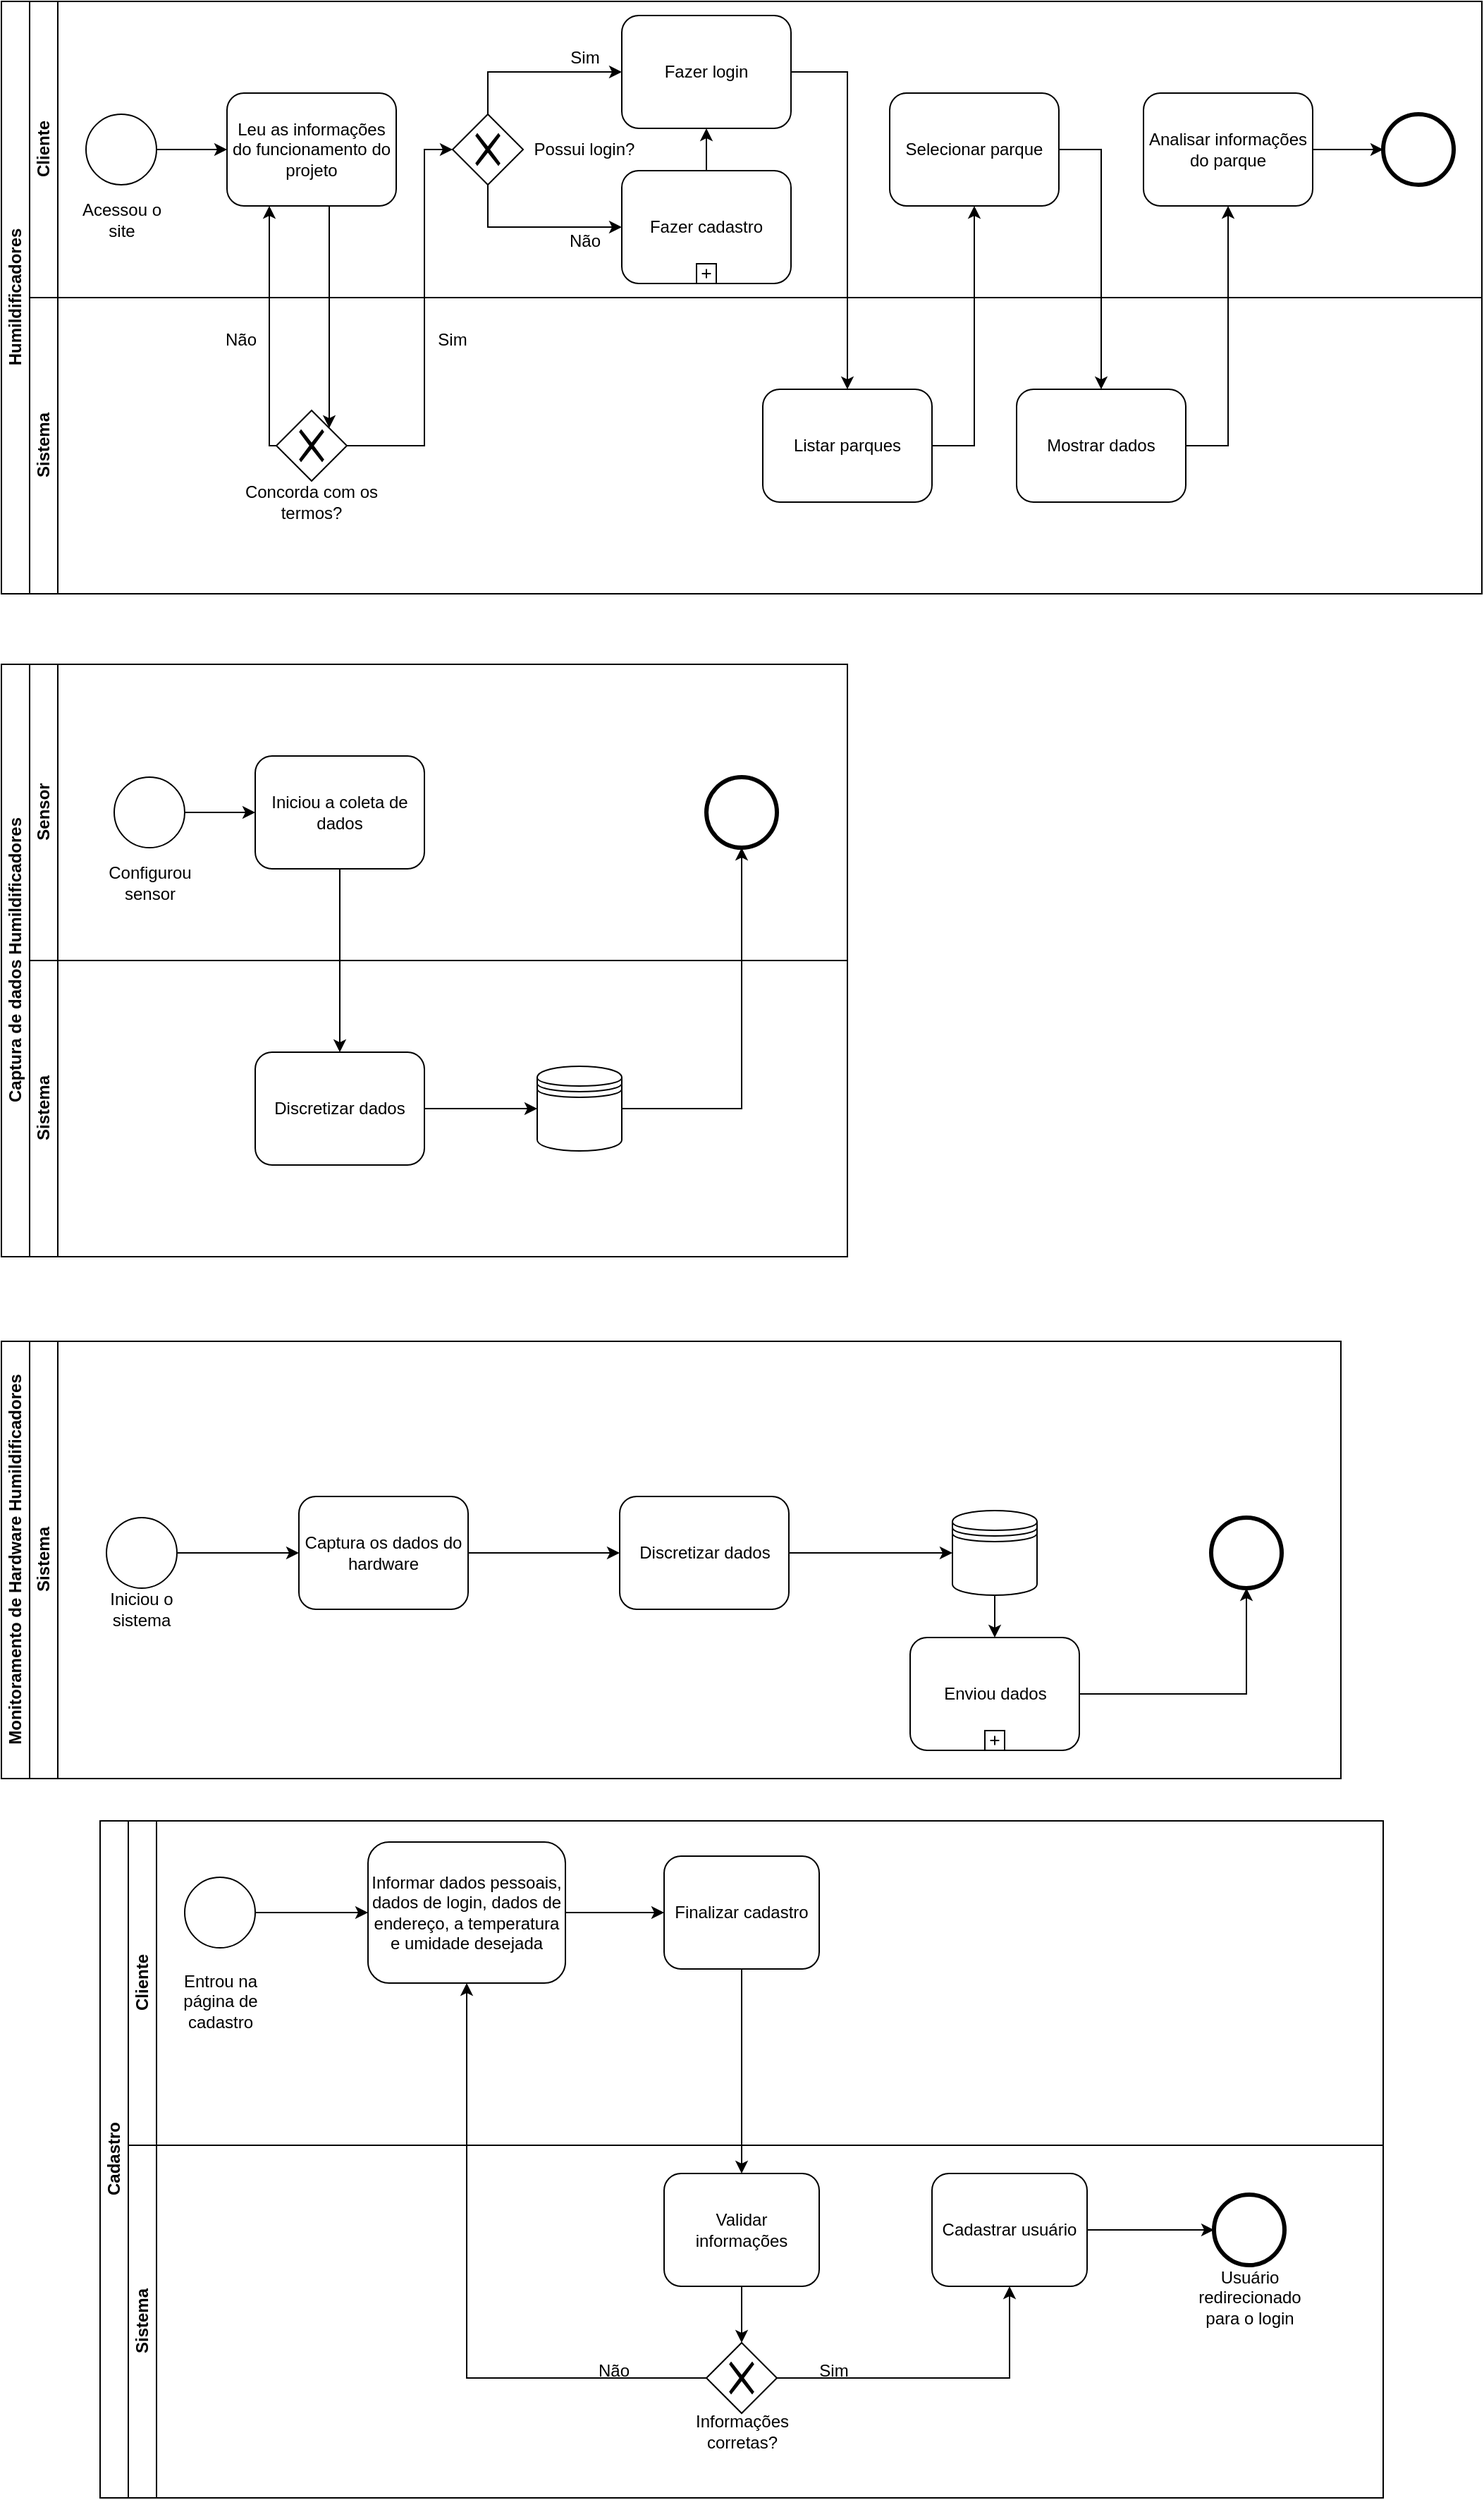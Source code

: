<mxfile version="12.9.7" type="device"><diagram id="df5vs64nJyHTigzsV2kV" name="Page-1"><mxGraphModel dx="969" dy="450" grid="1" gridSize="10" guides="1" tooltips="1" connect="1" arrows="1" fold="1" page="1" pageScale="1" pageWidth="827" pageHeight="1169" math="0" shadow="0"><root><mxCell id="0"/><mxCell id="1" parent="0"/><mxCell id="KYr37nAHbCxn54FUFgil-1" value="Humildificadores" style="swimlane;html=1;childLayout=stackLayout;resizeParent=1;resizeParentMax=0;horizontal=0;startSize=20;horizontalStack=0;" parent="1" vertex="1"><mxGeometry y="130" width="1050" height="420" as="geometry"/></mxCell><mxCell id="KYr37nAHbCxn54FUFgil-2" value="Cliente" style="swimlane;html=1;startSize=20;horizontal=0;" parent="KYr37nAHbCxn54FUFgil-1" vertex="1"><mxGeometry x="20" width="1030" height="210" as="geometry"/></mxCell><mxCell id="KYr37nAHbCxn54FUFgil-10" style="edgeStyle=orthogonalEdgeStyle;rounded=0;orthogonalLoop=1;jettySize=auto;html=1;entryX=0;entryY=0.5;entryDx=0;entryDy=0;" parent="KYr37nAHbCxn54FUFgil-2" source="KYr37nAHbCxn54FUFgil-5" target="KYr37nAHbCxn54FUFgil-9" edge="1"><mxGeometry relative="1" as="geometry"/></mxCell><mxCell id="KYr37nAHbCxn54FUFgil-31" value="Sim" style="text;html=1;strokeColor=none;fillColor=none;align=center;verticalAlign=middle;whiteSpace=wrap;rounded=0;" parent="KYr37nAHbCxn54FUFgil-2" vertex="1"><mxGeometry x="374" y="30" width="40" height="20" as="geometry"/></mxCell><mxCell id="KYr37nAHbCxn54FUFgil-36" value="Fazer login" style="html=1;whiteSpace=wrap;rounded=1;dropTarget=0;" parent="KYr37nAHbCxn54FUFgil-2" vertex="1"><mxGeometry x="420" y="10" width="120" height="80" as="geometry"/></mxCell><mxCell id="KYr37nAHbCxn54FUFgil-35" style="edgeStyle=orthogonalEdgeStyle;rounded=0;orthogonalLoop=1;jettySize=auto;html=1;entryX=0;entryY=0.5;entryDx=0;entryDy=0;" parent="KYr37nAHbCxn54FUFgil-2" target="KYr37nAHbCxn54FUFgil-33" edge="1"><mxGeometry relative="1" as="geometry"><mxPoint x="325" y="130" as="sourcePoint"/><Array as="points"><mxPoint x="325" y="160"/></Array></mxGeometry></mxCell><mxCell id="KYr37nAHbCxn54FUFgil-38" style="edgeStyle=orthogonalEdgeStyle;rounded=0;orthogonalLoop=1;jettySize=auto;html=1;entryX=0;entryY=0.5;entryDx=0;entryDy=0;" parent="KYr37nAHbCxn54FUFgil-2" target="KYr37nAHbCxn54FUFgil-36" edge="1"><mxGeometry relative="1" as="geometry"><mxPoint x="325" y="80" as="sourcePoint"/><Array as="points"><mxPoint x="325" y="50"/></Array></mxGeometry></mxCell><mxCell id="KYr37nAHbCxn54FUFgil-48" value="Analisar informações do parque" style="html=1;whiteSpace=wrap;rounded=1;dropTarget=0;" parent="KYr37nAHbCxn54FUFgil-2" vertex="1"><mxGeometry x="790" y="65" width="120" height="80" as="geometry"/></mxCell><mxCell id="KYr37nAHbCxn54FUFgil-67" value="" style="shape=mxgraph.bpmn.shape;html=1;verticalLabelPosition=bottom;labelBackgroundColor=#ffffff;verticalAlign=top;align=center;perimeter=ellipsePerimeter;outlineConnect=0;outline=end;symbol=general;" parent="KYr37nAHbCxn54FUFgil-2" vertex="1"><mxGeometry x="960" y="80" width="50" height="50" as="geometry"/></mxCell><mxCell id="KYr37nAHbCxn54FUFgil-9" value="Leu as informações do funcionamento do projeto" style="shape=ext;rounded=1;html=1;whiteSpace=wrap;" parent="KYr37nAHbCxn54FUFgil-2" vertex="1"><mxGeometry x="140" y="65" width="120" height="80" as="geometry"/></mxCell><mxCell id="KYr37nAHbCxn54FUFgil-5" value="" style="shape=mxgraph.bpmn.shape;html=1;verticalLabelPosition=bottom;labelBackgroundColor=#ffffff;verticalAlign=top;align=center;perimeter=ellipsePerimeter;outlineConnect=0;outline=standard;symbol=general;" parent="KYr37nAHbCxn54FUFgil-2" vertex="1"><mxGeometry x="40" y="80" width="50" height="50" as="geometry"/></mxCell><mxCell id="KYr37nAHbCxn54FUFgil-40" value="Selecionar parque" style="html=1;whiteSpace=wrap;rounded=1;dropTarget=0;" parent="KYr37nAHbCxn54FUFgil-2" vertex="1"><mxGeometry x="610" y="65" width="120" height="80" as="geometry"/></mxCell><mxCell id="KYr37nAHbCxn54FUFgil-44" style="edgeStyle=orthogonalEdgeStyle;rounded=0;orthogonalLoop=1;jettySize=auto;html=1;entryX=0.5;entryY=1;entryDx=0;entryDy=0;" parent="KYr37nAHbCxn54FUFgil-2" source="KYr37nAHbCxn54FUFgil-33" edge="1"><mxGeometry relative="1" as="geometry"><mxPoint x="480" y="90" as="targetPoint"/></mxGeometry></mxCell><mxCell id="KYr37nAHbCxn54FUFgil-68" style="edgeStyle=orthogonalEdgeStyle;rounded=0;orthogonalLoop=1;jettySize=auto;html=1;" parent="KYr37nAHbCxn54FUFgil-2" source="KYr37nAHbCxn54FUFgil-48" target="KYr37nAHbCxn54FUFgil-67" edge="1"><mxGeometry relative="1" as="geometry"/></mxCell><mxCell id="KYr37nAHbCxn54FUFgil-25" value="Possui login?" style="text;html=1;strokeColor=none;fillColor=none;align=center;verticalAlign=middle;whiteSpace=wrap;rounded=0;" parent="KYr37nAHbCxn54FUFgil-2" vertex="1"><mxGeometry x="356" y="95" width="75" height="20" as="geometry"/></mxCell><mxCell id="Hnz71xQ3nLrBSHwAkCdc-3" value="Acessou o site" style="text;html=1;strokeColor=none;fillColor=none;align=center;verticalAlign=middle;whiteSpace=wrap;rounded=0;" parent="KYr37nAHbCxn54FUFgil-2" vertex="1"><mxGeometry x="27.5" y="145" width="75" height="20" as="geometry"/></mxCell><mxCell id="KYr37nAHbCxn54FUFgil-33" value="Fazer cadastro" style="html=1;whiteSpace=wrap;rounded=1;dropTarget=0;" parent="KYr37nAHbCxn54FUFgil-2" vertex="1"><mxGeometry x="420" y="120" width="120" height="80" as="geometry"/></mxCell><mxCell id="KYr37nAHbCxn54FUFgil-34" value="" style="html=1;shape=plus;outlineConnect=0;" parent="KYr37nAHbCxn54FUFgil-33" vertex="1"><mxGeometry x="0.5" y="1" width="14" height="14" relative="1" as="geometry"><mxPoint x="-7" y="-14" as="offset"/></mxGeometry></mxCell><mxCell id="KYr37nAHbCxn54FUFgil-32" value="Não" style="text;html=1;strokeColor=none;fillColor=none;align=center;verticalAlign=middle;whiteSpace=wrap;rounded=0;" parent="KYr37nAHbCxn54FUFgil-2" vertex="1"><mxGeometry x="374" y="160" width="40" height="20" as="geometry"/></mxCell><mxCell id="Hnz71xQ3nLrBSHwAkCdc-6" value="" style="shape=mxgraph.bpmn.shape;html=1;verticalLabelPosition=bottom;labelBackgroundColor=#ffffff;verticalAlign=top;align=center;perimeter=rhombusPerimeter;background=gateway;outlineConnect=0;outline=none;symbol=exclusiveGw;" parent="KYr37nAHbCxn54FUFgil-2" vertex="1"><mxGeometry x="300" y="80" width="50" height="50" as="geometry"/></mxCell><mxCell id="KYr37nAHbCxn54FUFgil-3" value="Sistema" style="swimlane;html=1;startSize=20;horizontal=0;" parent="KYr37nAHbCxn54FUFgil-1" vertex="1"><mxGeometry x="20" y="210" width="1030" height="210" as="geometry"/></mxCell><mxCell id="l9duHPYduscF05IecQCI-3" value="Sim" style="text;html=1;strokeColor=none;fillColor=none;align=center;verticalAlign=middle;whiteSpace=wrap;rounded=0;" parent="KYr37nAHbCxn54FUFgil-3" vertex="1"><mxGeometry x="280" y="20" width="40" height="20" as="geometry"/></mxCell><mxCell id="l9duHPYduscF05IecQCI-4" value="Não" style="text;html=1;strokeColor=none;fillColor=none;align=center;verticalAlign=middle;whiteSpace=wrap;rounded=0;" parent="KYr37nAHbCxn54FUFgil-3" vertex="1"><mxGeometry x="130" y="20" width="40" height="20" as="geometry"/></mxCell><mxCell id="l9duHPYduscF05IecQCI-11" value="Listar parques" style="html=1;whiteSpace=wrap;rounded=1;dropTarget=0;" parent="KYr37nAHbCxn54FUFgil-3" vertex="1"><mxGeometry x="520" y="65" width="120" height="80" as="geometry"/></mxCell><mxCell id="l9duHPYduscF05IecQCI-5" value="Mostrar dados" style="html=1;whiteSpace=wrap;rounded=1;dropTarget=0;" parent="KYr37nAHbCxn54FUFgil-3" vertex="1"><mxGeometry x="700" y="65" width="120" height="80" as="geometry"/></mxCell><mxCell id="Hnz71xQ3nLrBSHwAkCdc-11" value="" style="shape=mxgraph.bpmn.shape;html=1;verticalLabelPosition=bottom;labelBackgroundColor=#ffffff;verticalAlign=top;align=center;perimeter=rhombusPerimeter;background=gateway;outlineConnect=0;outline=none;symbol=exclusiveGw;" parent="KYr37nAHbCxn54FUFgil-3" vertex="1"><mxGeometry x="175" y="80" width="50" height="50" as="geometry"/></mxCell><mxCell id="Hnz71xQ3nLrBSHwAkCdc-13" value="Concorda com os termos?" style="text;html=1;strokeColor=none;fillColor=none;align=center;verticalAlign=middle;whiteSpace=wrap;rounded=0;" parent="KYr37nAHbCxn54FUFgil-3" vertex="1"><mxGeometry x="130" y="135" width="140" height="20" as="geometry"/></mxCell><mxCell id="Hnz71xQ3nLrBSHwAkCdc-12" style="edgeStyle=orthogonalEdgeStyle;rounded=0;orthogonalLoop=1;jettySize=auto;html=1;entryX=0.75;entryY=0.25;entryDx=0;entryDy=0;entryPerimeter=0;" parent="KYr37nAHbCxn54FUFgil-1" source="KYr37nAHbCxn54FUFgil-9" target="Hnz71xQ3nLrBSHwAkCdc-11" edge="1"><mxGeometry relative="1" as="geometry"><Array as="points"><mxPoint x="233" y="260"/></Array></mxGeometry></mxCell><mxCell id="l9duHPYduscF05IecQCI-1" style="edgeStyle=orthogonalEdgeStyle;rounded=0;orthogonalLoop=1;jettySize=auto;html=1;entryX=0;entryY=0.5;entryDx=0;entryDy=0;" parent="KYr37nAHbCxn54FUFgil-1" source="Hnz71xQ3nLrBSHwAkCdc-11" target="Hnz71xQ3nLrBSHwAkCdc-6" edge="1"><mxGeometry relative="1" as="geometry"><mxPoint x="330" y="150" as="targetPoint"/><Array as="points"><mxPoint x="300" y="315"/><mxPoint x="300" y="105"/></Array></mxGeometry></mxCell><mxCell id="l9duHPYduscF05IecQCI-2" style="edgeStyle=orthogonalEdgeStyle;rounded=0;orthogonalLoop=1;jettySize=auto;html=1;entryX=0.25;entryY=1;entryDx=0;entryDy=0;" parent="KYr37nAHbCxn54FUFgil-1" source="Hnz71xQ3nLrBSHwAkCdc-11" target="KYr37nAHbCxn54FUFgil-9" edge="1"><mxGeometry relative="1" as="geometry"><Array as="points"><mxPoint x="190" y="315"/></Array></mxGeometry></mxCell><mxCell id="l9duHPYduscF05IecQCI-8" style="edgeStyle=orthogonalEdgeStyle;rounded=0;orthogonalLoop=1;jettySize=auto;html=1;entryX=0.5;entryY=1;entryDx=0;entryDy=0;" parent="KYr37nAHbCxn54FUFgil-1" source="l9duHPYduscF05IecQCI-5" target="KYr37nAHbCxn54FUFgil-48" edge="1"><mxGeometry relative="1" as="geometry"><Array as="points"><mxPoint x="870" y="315"/></Array></mxGeometry></mxCell><mxCell id="l9duHPYduscF05IecQCI-12" style="edgeStyle=orthogonalEdgeStyle;rounded=0;orthogonalLoop=1;jettySize=auto;html=1;" parent="KYr37nAHbCxn54FUFgil-1" source="KYr37nAHbCxn54FUFgil-36" target="l9duHPYduscF05IecQCI-11" edge="1"><mxGeometry relative="1" as="geometry"><Array as="points"><mxPoint x="600" y="50"/></Array></mxGeometry></mxCell><mxCell id="l9duHPYduscF05IecQCI-13" style="edgeStyle=orthogonalEdgeStyle;rounded=0;orthogonalLoop=1;jettySize=auto;html=1;" parent="KYr37nAHbCxn54FUFgil-1" source="l9duHPYduscF05IecQCI-11" target="KYr37nAHbCxn54FUFgil-40" edge="1"><mxGeometry relative="1" as="geometry"><Array as="points"><mxPoint x="690" y="315"/></Array></mxGeometry></mxCell><mxCell id="l9duHPYduscF05IecQCI-14" style="edgeStyle=orthogonalEdgeStyle;rounded=0;orthogonalLoop=1;jettySize=auto;html=1;entryX=0.5;entryY=0;entryDx=0;entryDy=0;" parent="KYr37nAHbCxn54FUFgil-1" source="KYr37nAHbCxn54FUFgil-40" target="l9duHPYduscF05IecQCI-5" edge="1"><mxGeometry relative="1" as="geometry"><Array as="points"><mxPoint x="780" y="105"/></Array></mxGeometry></mxCell><mxCell id="l9duHPYduscF05IecQCI-34" value="Captura de dados Humildificadores" style="swimlane;html=1;childLayout=stackLayout;resizeParent=1;resizeParentMax=0;horizontal=0;startSize=20;horizontalStack=0;" parent="1" vertex="1"><mxGeometry y="600" width="600" height="420" as="geometry"/></mxCell><mxCell id="l9duHPYduscF05IecQCI-35" value="Sensor" style="swimlane;html=1;startSize=20;horizontal=0;" parent="l9duHPYduscF05IecQCI-34" vertex="1"><mxGeometry x="20" width="580" height="210" as="geometry"/></mxCell><mxCell id="l9duHPYduscF05IecQCI-36" style="edgeStyle=orthogonalEdgeStyle;rounded=0;orthogonalLoop=1;jettySize=auto;html=1;entryX=0;entryY=0.5;entryDx=0;entryDy=0;" parent="l9duHPYduscF05IecQCI-35" source="l9duHPYduscF05IecQCI-44" target="l9duHPYduscF05IecQCI-43" edge="1"><mxGeometry relative="1" as="geometry"/></mxCell><mxCell id="l9duHPYduscF05IecQCI-42" value="" style="shape=mxgraph.bpmn.shape;html=1;verticalLabelPosition=bottom;labelBackgroundColor=#ffffff;verticalAlign=top;align=center;perimeter=ellipsePerimeter;outlineConnect=0;outline=end;symbol=general;" parent="l9duHPYduscF05IecQCI-35" vertex="1"><mxGeometry x="480" y="80" width="50" height="50" as="geometry"/></mxCell><mxCell id="l9duHPYduscF05IecQCI-43" value="Iniciou a coleta de dados" style="shape=ext;rounded=1;html=1;whiteSpace=wrap;" parent="l9duHPYduscF05IecQCI-35" vertex="1"><mxGeometry x="160" y="65" width="120" height="80" as="geometry"/></mxCell><mxCell id="l9duHPYduscF05IecQCI-44" value="" style="shape=mxgraph.bpmn.shape;html=1;verticalLabelPosition=bottom;labelBackgroundColor=#ffffff;verticalAlign=top;align=center;perimeter=ellipsePerimeter;outlineConnect=0;outline=standard;symbol=general;" parent="l9duHPYduscF05IecQCI-35" vertex="1"><mxGeometry x="60" y="80" width="50" height="50" as="geometry"/></mxCell><mxCell id="l9duHPYduscF05IecQCI-49" value="Configurou sensor" style="text;html=1;strokeColor=none;fillColor=none;align=center;verticalAlign=middle;whiteSpace=wrap;rounded=0;" parent="l9duHPYduscF05IecQCI-35" vertex="1"><mxGeometry x="47.5" y="145" width="75" height="20" as="geometry"/></mxCell><mxCell id="l9duHPYduscF05IecQCI-54" value="Sistema" style="swimlane;html=1;startSize=20;horizontal=0;" parent="l9duHPYduscF05IecQCI-34" vertex="1"><mxGeometry x="20" y="210" width="580" height="210" as="geometry"/></mxCell><mxCell id="l9duHPYduscF05IecQCI-72" style="edgeStyle=orthogonalEdgeStyle;rounded=0;orthogonalLoop=1;jettySize=auto;html=1;entryX=0;entryY=0.5;entryDx=0;entryDy=0;" parent="l9duHPYduscF05IecQCI-54" source="l9duHPYduscF05IecQCI-70" target="l9duHPYduscF05IecQCI-81" edge="1"><mxGeometry relative="1" as="geometry"><mxPoint x="344" y="105" as="targetPoint"/></mxGeometry></mxCell><mxCell id="l9duHPYduscF05IecQCI-81" value="" style="shape=datastore;whiteSpace=wrap;html=1;" parent="l9duHPYduscF05IecQCI-54" vertex="1"><mxGeometry x="360" y="75" width="60" height="60" as="geometry"/></mxCell><mxCell id="l9duHPYduscF05IecQCI-70" value="Discretizar dados" style="shape=ext;rounded=1;html=1;whiteSpace=wrap;" parent="l9duHPYduscF05IecQCI-54" vertex="1"><mxGeometry x="160" y="65" width="120" height="80" as="geometry"/></mxCell><mxCell id="l9duHPYduscF05IecQCI-71" style="edgeStyle=orthogonalEdgeStyle;rounded=0;orthogonalLoop=1;jettySize=auto;html=1;" parent="l9duHPYduscF05IecQCI-34" source="l9duHPYduscF05IecQCI-43" target="l9duHPYduscF05IecQCI-70" edge="1"><mxGeometry relative="1" as="geometry"/></mxCell><mxCell id="l9duHPYduscF05IecQCI-82" style="edgeStyle=orthogonalEdgeStyle;rounded=0;orthogonalLoop=1;jettySize=auto;html=1;" parent="l9duHPYduscF05IecQCI-34" source="l9duHPYduscF05IecQCI-81" target="l9duHPYduscF05IecQCI-42" edge="1"><mxGeometry relative="1" as="geometry"/></mxCell><mxCell id="l9duHPYduscF05IecQCI-83" value="Monitoramento de Hardware Humildificadores" style="swimlane;html=1;childLayout=stackLayout;resizeParent=1;resizeParentMax=0;horizontal=0;startSize=20;horizontalStack=0;" parent="1" vertex="1"><mxGeometry y="1080" width="950" height="310" as="geometry"/></mxCell><mxCell id="l9duHPYduscF05IecQCI-84" value="Sistema" style="swimlane;html=1;startSize=20;horizontal=0;" parent="l9duHPYduscF05IecQCI-83" vertex="1"><mxGeometry x="20" width="930" height="310" as="geometry"/></mxCell><mxCell id="l9duHPYduscF05IecQCI-85" style="edgeStyle=orthogonalEdgeStyle;rounded=0;orthogonalLoop=1;jettySize=auto;html=1;entryX=0;entryY=0.5;entryDx=0;entryDy=0;" parent="l9duHPYduscF05IecQCI-84" source="l9duHPYduscF05IecQCI-88" target="l9duHPYduscF05IecQCI-87" edge="1"><mxGeometry relative="1" as="geometry"/></mxCell><mxCell id="l9duHPYduscF05IecQCI-98" style="edgeStyle=orthogonalEdgeStyle;rounded=0;orthogonalLoop=1;jettySize=auto;html=1;entryX=0;entryY=0.5;entryDx=0;entryDy=0;" parent="l9duHPYduscF05IecQCI-84" source="l9duHPYduscF05IecQCI-100" target="l9duHPYduscF05IecQCI-97" edge="1"><mxGeometry relative="1" as="geometry"/></mxCell><mxCell id="l9duHPYduscF05IecQCI-101" style="edgeStyle=orthogonalEdgeStyle;rounded=0;orthogonalLoop=1;jettySize=auto;html=1;entryX=0;entryY=0.5;entryDx=0;entryDy=0;" parent="l9duHPYduscF05IecQCI-84" source="l9duHPYduscF05IecQCI-87" target="l9duHPYduscF05IecQCI-100" edge="1"><mxGeometry relative="1" as="geometry"><mxPoint x="306.5" y="1235" as="sourcePoint"/><mxPoint x="610" y="1235" as="targetPoint"/></mxGeometry></mxCell><mxCell id="l9duHPYduscF05IecQCI-88" value="" style="shape=mxgraph.bpmn.shape;html=1;verticalLabelPosition=bottom;labelBackgroundColor=#ffffff;verticalAlign=top;align=center;perimeter=ellipsePerimeter;outlineConnect=0;outline=standard;symbol=general;" parent="l9duHPYduscF05IecQCI-84" vertex="1"><mxGeometry x="54.5" y="125" width="50" height="50" as="geometry"/></mxCell><mxCell id="l9duHPYduscF05IecQCI-87" value="Captura os dados do hardware" style="shape=ext;rounded=1;html=1;whiteSpace=wrap;" parent="l9duHPYduscF05IecQCI-84" vertex="1"><mxGeometry x="191" y="110" width="120" height="80" as="geometry"/></mxCell><mxCell id="l9duHPYduscF05IecQCI-100" value="Discretizar dados" style="shape=ext;rounded=1;html=1;whiteSpace=wrap;" parent="l9duHPYduscF05IecQCI-84" vertex="1"><mxGeometry x="418.5" y="110" width="120" height="80" as="geometry"/></mxCell><mxCell id="l9duHPYduscF05IecQCI-107" style="edgeStyle=orthogonalEdgeStyle;rounded=0;orthogonalLoop=1;jettySize=auto;html=1;" parent="l9duHPYduscF05IecQCI-84" source="l9duHPYduscF05IecQCI-97" target="l9duHPYduscF05IecQCI-105" edge="1"><mxGeometry relative="1" as="geometry"/></mxCell><mxCell id="l9duHPYduscF05IecQCI-97" value="" style="shape=datastore;whiteSpace=wrap;html=1;" parent="l9duHPYduscF05IecQCI-84" vertex="1"><mxGeometry x="654.5" y="120" width="60" height="60" as="geometry"/></mxCell><mxCell id="l9duHPYduscF05IecQCI-86" value="" style="shape=mxgraph.bpmn.shape;html=1;verticalLabelPosition=bottom;labelBackgroundColor=#ffffff;verticalAlign=top;align=center;perimeter=ellipsePerimeter;outlineConnect=0;outline=end;symbol=general;" parent="l9duHPYduscF05IecQCI-84" vertex="1"><mxGeometry x="838" y="125" width="50" height="50" as="geometry"/></mxCell><mxCell id="l9duHPYduscF05IecQCI-89" value="Iniciou o sistema" style="text;html=1;strokeColor=none;fillColor=none;align=center;verticalAlign=middle;whiteSpace=wrap;rounded=0;" parent="l9duHPYduscF05IecQCI-84" vertex="1"><mxGeometry x="42" y="180" width="75" height="20" as="geometry"/></mxCell><mxCell id="l9duHPYduscF05IecQCI-108" style="edgeStyle=orthogonalEdgeStyle;rounded=0;orthogonalLoop=1;jettySize=auto;html=1;entryX=0.5;entryY=1;entryDx=0;entryDy=0;" parent="l9duHPYduscF05IecQCI-84" source="l9duHPYduscF05IecQCI-105" target="l9duHPYduscF05IecQCI-86" edge="1"><mxGeometry relative="1" as="geometry"/></mxCell><mxCell id="l9duHPYduscF05IecQCI-105" value="Enviou dados" style="html=1;whiteSpace=wrap;rounded=1;dropTarget=0;" parent="l9duHPYduscF05IecQCI-84" vertex="1"><mxGeometry x="624.5" y="210" width="120" height="80" as="geometry"/></mxCell><mxCell id="l9duHPYduscF05IecQCI-106" value="" style="html=1;shape=plus;outlineConnect=0;" parent="l9duHPYduscF05IecQCI-105" vertex="1"><mxGeometry x="0.5" y="1" width="14" height="14" relative="1" as="geometry"><mxPoint x="-7" y="-14" as="offset"/></mxGeometry></mxCell><mxCell id="hYX6JSYBdkoiYAkbKVVk-1" value="Cadastro" style="swimlane;html=1;childLayout=stackLayout;resizeParent=1;resizeParentMax=0;horizontal=0;startSize=20;horizontalStack=0;" vertex="1" parent="1"><mxGeometry x="70" y="1420" width="910" height="480" as="geometry"/></mxCell><mxCell id="hYX6JSYBdkoiYAkbKVVk-2" value="Cliente" style="swimlane;html=1;startSize=20;horizontal=0;" vertex="1" parent="hYX6JSYBdkoiYAkbKVVk-1"><mxGeometry x="20" width="890" height="230" as="geometry"/></mxCell><mxCell id="hYX6JSYBdkoiYAkbKVVk-10" style="edgeStyle=orthogonalEdgeStyle;rounded=0;orthogonalLoop=1;jettySize=auto;html=1;entryX=0;entryY=0.5;entryDx=0;entryDy=0;" edge="1" parent="hYX6JSYBdkoiYAkbKVVk-2" source="hYX6JSYBdkoiYAkbKVVk-5" target="hYX6JSYBdkoiYAkbKVVk-9"><mxGeometry relative="1" as="geometry"/></mxCell><mxCell id="hYX6JSYBdkoiYAkbKVVk-9" value="Finalizar cadastro" style="shape=ext;rounded=1;html=1;whiteSpace=wrap;" vertex="1" parent="hYX6JSYBdkoiYAkbKVVk-2"><mxGeometry x="380" y="25" width="110" height="80" as="geometry"/></mxCell><mxCell id="hYX6JSYBdkoiYAkbKVVk-5" value="Informar dados pessoais, dados de login, dados de endereço, a temperatura e umidade desejada" style="shape=ext;rounded=1;html=1;whiteSpace=wrap;" vertex="1" parent="hYX6JSYBdkoiYAkbKVVk-2"><mxGeometry x="170" y="15" width="140" height="100" as="geometry"/></mxCell><mxCell id="hYX6JSYBdkoiYAkbKVVk-7" value="Entrou na página de cadastro" style="text;html=1;strokeColor=none;fillColor=none;align=center;verticalAlign=middle;whiteSpace=wrap;rounded=0;" vertex="1" parent="hYX6JSYBdkoiYAkbKVVk-2"><mxGeometry x="27.5" y="105" width="75" height="45" as="geometry"/></mxCell><mxCell id="hYX6JSYBdkoiYAkbKVVk-8" style="edgeStyle=orthogonalEdgeStyle;rounded=0;orthogonalLoop=1;jettySize=auto;html=1;" edge="1" parent="hYX6JSYBdkoiYAkbKVVk-2" source="hYX6JSYBdkoiYAkbKVVk-6" target="hYX6JSYBdkoiYAkbKVVk-5"><mxGeometry relative="1" as="geometry"/></mxCell><mxCell id="hYX6JSYBdkoiYAkbKVVk-6" value="" style="shape=mxgraph.bpmn.shape;html=1;verticalLabelPosition=bottom;labelBackgroundColor=#ffffff;verticalAlign=top;align=center;perimeter=ellipsePerimeter;outlineConnect=0;outline=standard;symbol=general;" vertex="1" parent="hYX6JSYBdkoiYAkbKVVk-2"><mxGeometry x="40" y="40" width="50" height="50" as="geometry"/></mxCell><mxCell id="hYX6JSYBdkoiYAkbKVVk-16" style="edgeStyle=orthogonalEdgeStyle;rounded=0;orthogonalLoop=1;jettySize=auto;html=1;exitX=0;exitY=0.5;exitDx=0;exitDy=0;entryX=0.5;entryY=1;entryDx=0;entryDy=0;" edge="1" parent="hYX6JSYBdkoiYAkbKVVk-1" source="hYX6JSYBdkoiYAkbKVVk-14" target="hYX6JSYBdkoiYAkbKVVk-5"><mxGeometry relative="1" as="geometry"/></mxCell><mxCell id="hYX6JSYBdkoiYAkbKVVk-18" style="edgeStyle=orthogonalEdgeStyle;rounded=0;orthogonalLoop=1;jettySize=auto;html=1;entryX=0.5;entryY=0;entryDx=0;entryDy=0;" edge="1" parent="hYX6JSYBdkoiYAkbKVVk-1" source="hYX6JSYBdkoiYAkbKVVk-9" target="hYX6JSYBdkoiYAkbKVVk-17"><mxGeometry relative="1" as="geometry"/></mxCell><mxCell id="hYX6JSYBdkoiYAkbKVVk-3" value="Sistema" style="swimlane;html=1;startSize=20;horizontal=0;" vertex="1" parent="hYX6JSYBdkoiYAkbKVVk-1"><mxGeometry x="20" y="230" width="890" height="250" as="geometry"/></mxCell><mxCell id="hYX6JSYBdkoiYAkbKVVk-19" style="edgeStyle=orthogonalEdgeStyle;rounded=0;orthogonalLoop=1;jettySize=auto;html=1;exitX=0.5;exitY=1;exitDx=0;exitDy=0;" edge="1" parent="hYX6JSYBdkoiYAkbKVVk-3" source="hYX6JSYBdkoiYAkbKVVk-17" target="hYX6JSYBdkoiYAkbKVVk-14"><mxGeometry relative="1" as="geometry"/></mxCell><mxCell id="hYX6JSYBdkoiYAkbKVVk-30" style="edgeStyle=orthogonalEdgeStyle;rounded=0;orthogonalLoop=1;jettySize=auto;html=1;entryX=0;entryY=0.5;entryDx=0;entryDy=0;" edge="1" parent="hYX6JSYBdkoiYAkbKVVk-3" source="hYX6JSYBdkoiYAkbKVVk-21" target="hYX6JSYBdkoiYAkbKVVk-29"><mxGeometry relative="1" as="geometry"/></mxCell><mxCell id="hYX6JSYBdkoiYAkbKVVk-29" value="" style="shape=mxgraph.bpmn.shape;html=1;verticalLabelPosition=bottom;labelBackgroundColor=#ffffff;verticalAlign=top;align=center;perimeter=ellipsePerimeter;outlineConnect=0;outline=end;symbol=general;" vertex="1" parent="hYX6JSYBdkoiYAkbKVVk-3"><mxGeometry x="770" y="35" width="50" height="50" as="geometry"/></mxCell><mxCell id="hYX6JSYBdkoiYAkbKVVk-21" value="Cadastrar usuário" style="shape=ext;rounded=1;html=1;whiteSpace=wrap;" vertex="1" parent="hYX6JSYBdkoiYAkbKVVk-3"><mxGeometry x="570" y="20" width="110" height="80" as="geometry"/></mxCell><mxCell id="hYX6JSYBdkoiYAkbKVVk-17" value="Validar&lt;br&gt;informações" style="shape=ext;rounded=1;html=1;whiteSpace=wrap;" vertex="1" parent="hYX6JSYBdkoiYAkbKVVk-3"><mxGeometry x="380" y="20" width="110" height="80" as="geometry"/></mxCell><mxCell id="hYX6JSYBdkoiYAkbKVVk-22" style="edgeStyle=orthogonalEdgeStyle;rounded=0;orthogonalLoop=1;jettySize=auto;html=1;" edge="1" parent="hYX6JSYBdkoiYAkbKVVk-3" source="hYX6JSYBdkoiYAkbKVVk-14" target="hYX6JSYBdkoiYAkbKVVk-21"><mxGeometry relative="1" as="geometry"/></mxCell><mxCell id="hYX6JSYBdkoiYAkbKVVk-31" value="Usuário redirecionado para o login" style="text;html=1;strokeColor=none;fillColor=none;align=center;verticalAlign=middle;whiteSpace=wrap;rounded=0;" vertex="1" parent="hYX6JSYBdkoiYAkbKVVk-3"><mxGeometry x="757.5" y="85" width="75" height="45" as="geometry"/></mxCell><mxCell id="hYX6JSYBdkoiYAkbKVVk-26" value="Não" style="text;html=1;align=center;verticalAlign=middle;resizable=0;points=[];autosize=1;" vertex="1" parent="hYX6JSYBdkoiYAkbKVVk-3"><mxGeometry x="324" y="150" width="40" height="20" as="geometry"/></mxCell><mxCell id="hYX6JSYBdkoiYAkbKVVk-25" value="Sim" style="text;html=1;align=center;verticalAlign=middle;resizable=0;points=[];autosize=1;" vertex="1" parent="hYX6JSYBdkoiYAkbKVVk-3"><mxGeometry x="480" y="150" width="40" height="20" as="geometry"/></mxCell><mxCell id="hYX6JSYBdkoiYAkbKVVk-14" value="" style="shape=mxgraph.bpmn.shape;html=1;verticalLabelPosition=bottom;labelBackgroundColor=#ffffff;verticalAlign=top;align=center;perimeter=rhombusPerimeter;background=gateway;outlineConnect=0;outline=none;symbol=exclusiveGw;" vertex="1" parent="hYX6JSYBdkoiYAkbKVVk-3"><mxGeometry x="410" y="140" width="50" height="50" as="geometry"/></mxCell><mxCell id="hYX6JSYBdkoiYAkbKVVk-20" value="Informações corretas?" style="text;html=1;strokeColor=none;fillColor=none;align=center;verticalAlign=middle;whiteSpace=wrap;rounded=0;" vertex="1" parent="hYX6JSYBdkoiYAkbKVVk-3"><mxGeometry x="382.5" y="180" width="105" height="45" as="geometry"/></mxCell></root></mxGraphModel></diagram></mxfile>